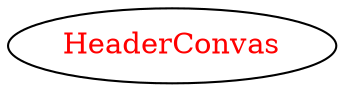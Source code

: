 digraph dependencyGraph {
 concentrate=true;
 ranksep="2.0";
 rankdir="LR"; 
 splines="ortho";
"HeaderConvas" [fontcolor="red"];
}